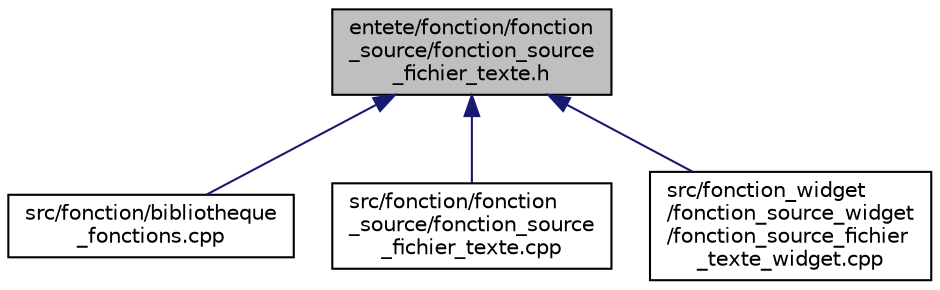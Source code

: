 digraph "entete/fonction/fonction_source/fonction_source_fichier_texte.h"
{
  edge [fontname="Helvetica",fontsize="10",labelfontname="Helvetica",labelfontsize="10"];
  node [fontname="Helvetica",fontsize="10",shape=record];
  Node26 [label="entete/fonction/fonction\l_source/fonction_source\l_fichier_texte.h",height=0.2,width=0.4,color="black", fillcolor="grey75", style="filled", fontcolor="black"];
  Node26 -> Node27 [dir="back",color="midnightblue",fontsize="10",style="solid",fontname="Helvetica"];
  Node27 [label="src/fonction/bibliotheque\l_fonctions.cpp",height=0.2,width=0.4,color="black", fillcolor="white", style="filled",URL="$bibliotheque__fonctions_8cpp.html",tooltip="Fichier d&#39;implémentation de la classe bibliotheque_fonction. "];
  Node26 -> Node28 [dir="back",color="midnightblue",fontsize="10",style="solid",fontname="Helvetica"];
  Node28 [label="src/fonction/fonction\l_source/fonction_source\l_fichier_texte.cpp",height=0.2,width=0.4,color="black", fillcolor="white", style="filled",URL="$fonction__source__fichier__texte_8cpp.html",tooltip="Fichier d&#39;implémentation de la classe fonction_source_fichier_texte. "];
  Node26 -> Node29 [dir="back",color="midnightblue",fontsize="10",style="solid",fontname="Helvetica"];
  Node29 [label="src/fonction_widget\l/fonction_source_widget\l/fonction_source_fichier\l_texte_widget.cpp",height=0.2,width=0.4,color="black", fillcolor="white", style="filled",URL="$fonction__source__fichier__texte__widget_8cpp.html"];
}
